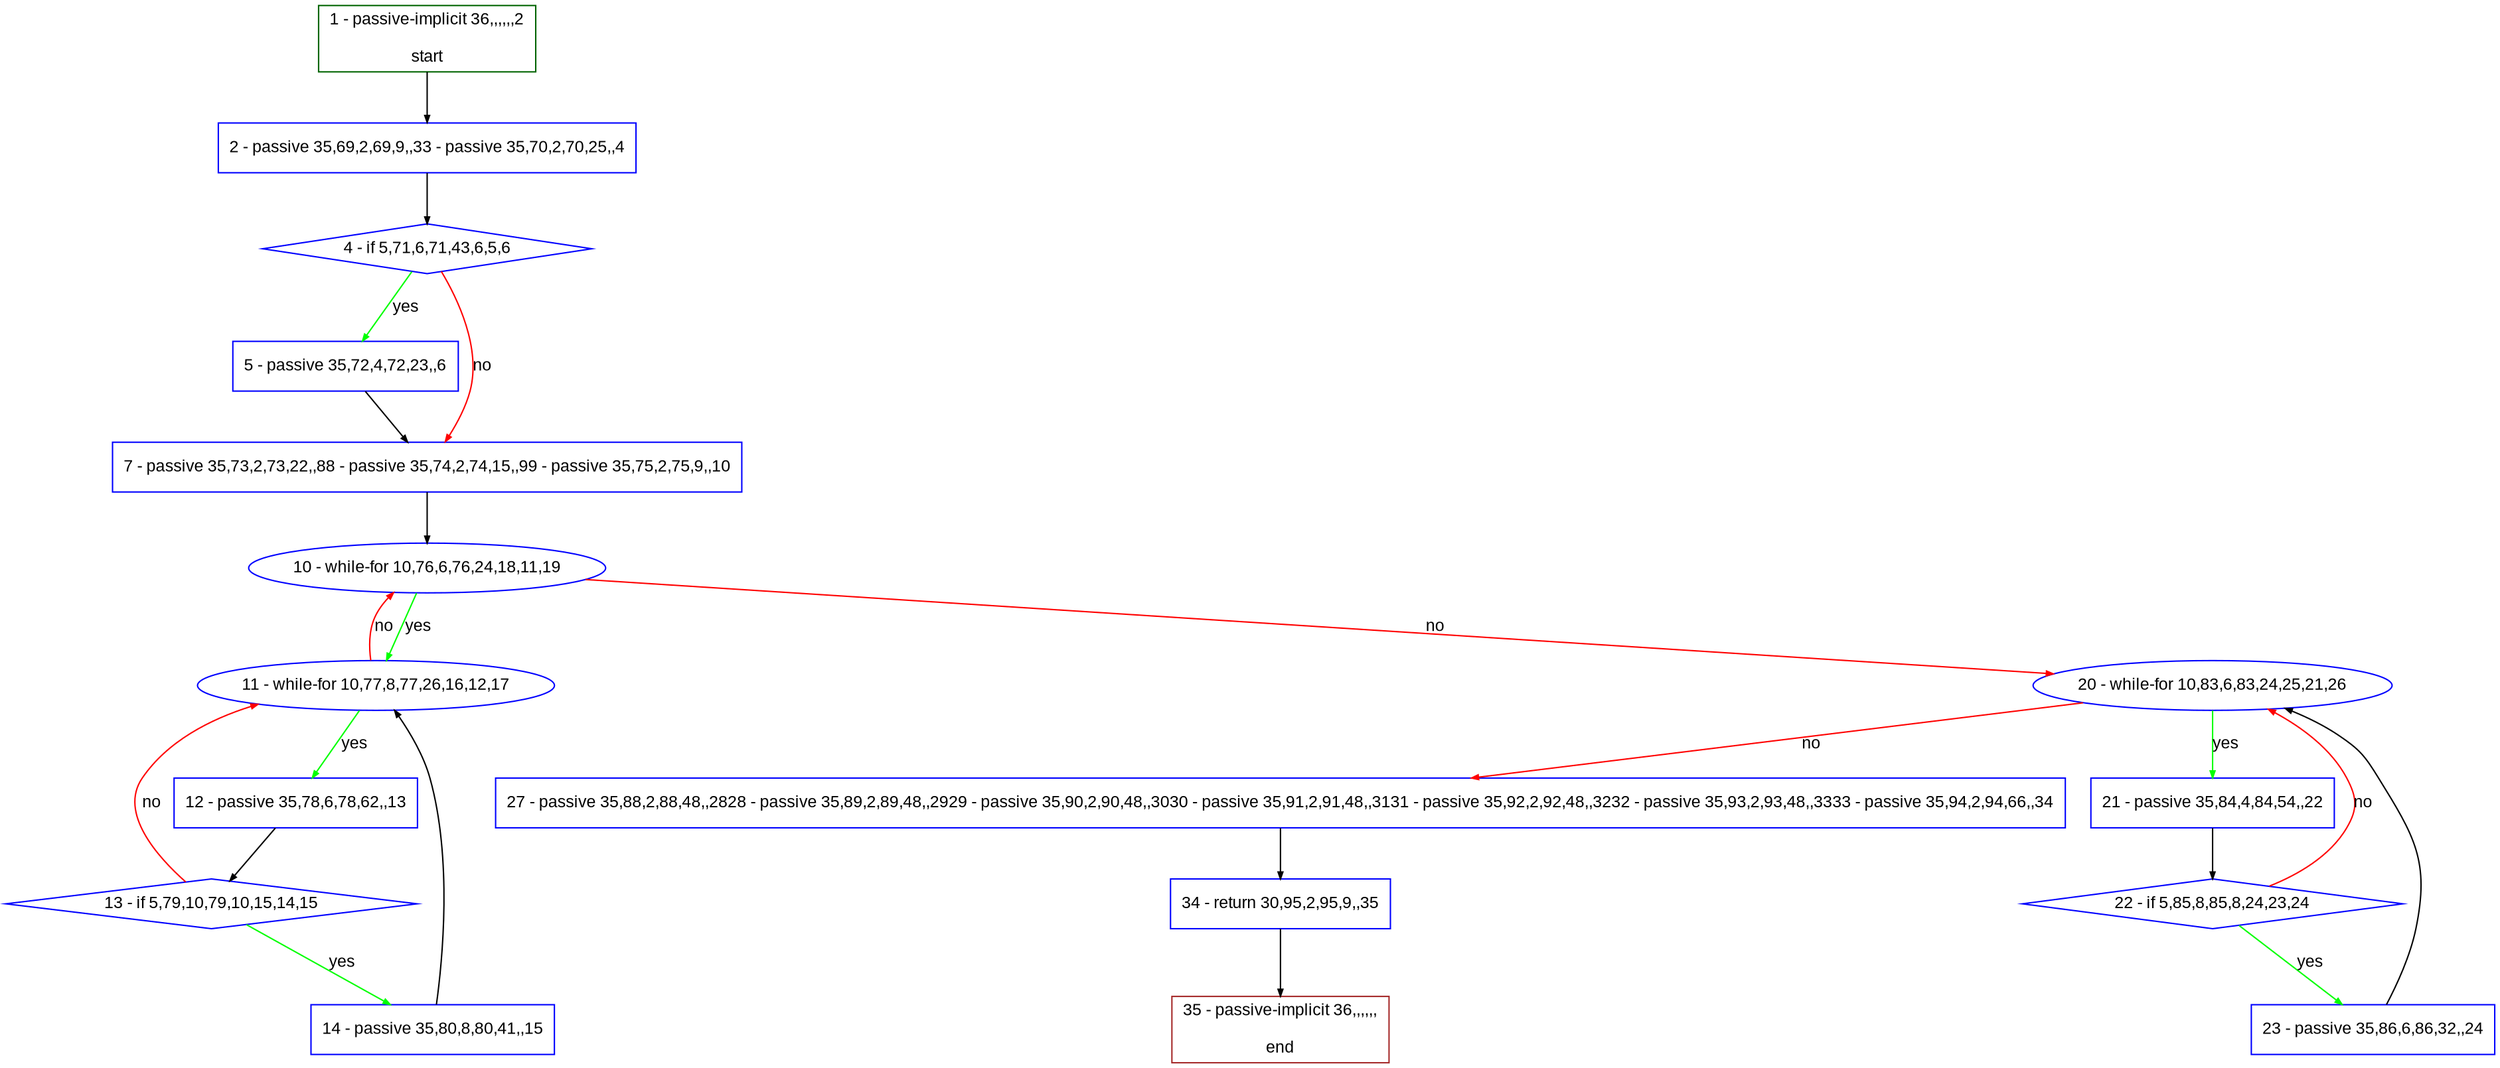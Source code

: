 digraph "" {
  graph [pack="true", label="", fontsize="12", packmode="clust", fontname="Arial", fillcolor="#FFFFCC", bgcolor="white", style="rounded,filled", compound="true"];
  node [node_initialized="no", label="", color="grey", fontsize="12", fillcolor="white", fontname="Arial", style="filled", shape="rectangle", compound="true", fixedsize="false"];
  edge [fontcolor="black", arrowhead="normal", arrowtail="none", arrowsize="0.5", ltail="", label="", color="black", fontsize="12", lhead="", fontname="Arial", dir="forward", compound="true"];
  __N1 [label="2 - passive 35,69,2,69,9,,33 - passive 35,70,2,70,25,,4", color="#0000ff", fillcolor="#ffffff", style="filled", shape="box"];
  __N2 [label="1 - passive-implicit 36,,,,,,2\n\nstart", color="#006400", fillcolor="#ffffff", style="filled", shape="box"];
  __N3 [label="4 - if 5,71,6,71,43,6,5,6", color="#0000ff", fillcolor="#ffffff", style="filled", shape="diamond"];
  __N4 [label="5 - passive 35,72,4,72,23,,6", color="#0000ff", fillcolor="#ffffff", style="filled", shape="box"];
  __N5 [label="7 - passive 35,73,2,73,22,,88 - passive 35,74,2,74,15,,99 - passive 35,75,2,75,9,,10", color="#0000ff", fillcolor="#ffffff", style="filled", shape="box"];
  __N6 [label="10 - while-for 10,76,6,76,24,18,11,19", color="#0000ff", fillcolor="#ffffff", style="filled", shape="oval"];
  __N7 [label="11 - while-for 10,77,8,77,26,16,12,17", color="#0000ff", fillcolor="#ffffff", style="filled", shape="oval"];
  __N8 [label="20 - while-for 10,83,6,83,24,25,21,26", color="#0000ff", fillcolor="#ffffff", style="filled", shape="oval"];
  __N9 [label="12 - passive 35,78,6,78,62,,13", color="#0000ff", fillcolor="#ffffff", style="filled", shape="box"];
  __N10 [label="13 - if 5,79,10,79,10,15,14,15", color="#0000ff", fillcolor="#ffffff", style="filled", shape="diamond"];
  __N11 [label="14 - passive 35,80,8,80,41,,15", color="#0000ff", fillcolor="#ffffff", style="filled", shape="box"];
  __N12 [label="21 - passive 35,84,4,84,54,,22", color="#0000ff", fillcolor="#ffffff", style="filled", shape="box"];
  __N13 [label="27 - passive 35,88,2,88,48,,2828 - passive 35,89,2,89,48,,2929 - passive 35,90,2,90,48,,3030 - passive 35,91,2,91,48,,3131 - passive 35,92,2,92,48,,3232 - passive 35,93,2,93,48,,3333 - passive 35,94,2,94,66,,34", color="#0000ff", fillcolor="#ffffff", style="filled", shape="box"];
  __N14 [label="22 - if 5,85,8,85,8,24,23,24", color="#0000ff", fillcolor="#ffffff", style="filled", shape="diamond"];
  __N15 [label="23 - passive 35,86,6,86,32,,24", color="#0000ff", fillcolor="#ffffff", style="filled", shape="box"];
  __N16 [label="34 - return 30,95,2,95,9,,35", color="#0000ff", fillcolor="#ffffff", style="filled", shape="box"];
  __N17 [label="35 - passive-implicit 36,,,,,,\n\nend", color="#a52a2a", fillcolor="#ffffff", style="filled", shape="box"];
  __N2 -> __N1 [arrowhead="normal", arrowtail="none", color="#000000", label="", dir="forward"];
  __N1 -> __N3 [arrowhead="normal", arrowtail="none", color="#000000", label="", dir="forward"];
  __N3 -> __N4 [arrowhead="normal", arrowtail="none", color="#00ff00", label="yes", dir="forward"];
  __N3 -> __N5 [arrowhead="normal", arrowtail="none", color="#ff0000", label="no", dir="forward"];
  __N4 -> __N5 [arrowhead="normal", arrowtail="none", color="#000000", label="", dir="forward"];
  __N5 -> __N6 [arrowhead="normal", arrowtail="none", color="#000000", label="", dir="forward"];
  __N6 -> __N7 [arrowhead="normal", arrowtail="none", color="#00ff00", label="yes", dir="forward"];
  __N7 -> __N6 [arrowhead="normal", arrowtail="none", color="#ff0000", label="no", dir="forward"];
  __N6 -> __N8 [arrowhead="normal", arrowtail="none", color="#ff0000", label="no", dir="forward"];
  __N7 -> __N9 [arrowhead="normal", arrowtail="none", color="#00ff00", label="yes", dir="forward"];
  __N9 -> __N10 [arrowhead="normal", arrowtail="none", color="#000000", label="", dir="forward"];
  __N10 -> __N7 [arrowhead="normal", arrowtail="none", color="#ff0000", label="no", dir="forward"];
  __N10 -> __N11 [arrowhead="normal", arrowtail="none", color="#00ff00", label="yes", dir="forward"];
  __N11 -> __N7 [arrowhead="normal", arrowtail="none", color="#000000", label="", dir="forward"];
  __N8 -> __N12 [arrowhead="normal", arrowtail="none", color="#00ff00", label="yes", dir="forward"];
  __N8 -> __N13 [arrowhead="normal", arrowtail="none", color="#ff0000", label="no", dir="forward"];
  __N12 -> __N14 [arrowhead="normal", arrowtail="none", color="#000000", label="", dir="forward"];
  __N14 -> __N8 [arrowhead="normal", arrowtail="none", color="#ff0000", label="no", dir="forward"];
  __N14 -> __N15 [arrowhead="normal", arrowtail="none", color="#00ff00", label="yes", dir="forward"];
  __N15 -> __N8 [arrowhead="normal", arrowtail="none", color="#000000", label="", dir="forward"];
  __N13 -> __N16 [arrowhead="normal", arrowtail="none", color="#000000", label="", dir="forward"];
  __N16 -> __N17 [arrowhead="normal", arrowtail="none", color="#000000", label="", dir="forward"];
}
